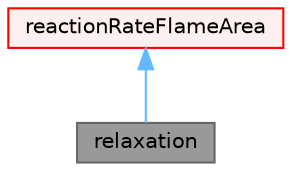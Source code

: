 digraph "relaxation"
{
 // LATEX_PDF_SIZE
  bgcolor="transparent";
  edge [fontname=Helvetica,fontsize=10,labelfontname=Helvetica,labelfontsize=10];
  node [fontname=Helvetica,fontsize=10,shape=box,height=0.2,width=0.4];
  Node1 [id="Node000001",label="relaxation",height=0.2,width=0.4,color="gray40", fillcolor="grey60", style="filled", fontcolor="black",tooltip="Consumption rate per unit of flame area obtained from a relaxation equation."];
  Node2 -> Node1 [id="edge1_Node000001_Node000002",dir="back",color="steelblue1",style="solid",tooltip=" "];
  Node2 [id="Node000002",label="reactionRateFlameArea",height=0.2,width=0.4,color="red", fillcolor="#FFF0F0", style="filled",URL="$classFoam_1_1reactionRateFlameArea.html",tooltip="Abstract class for reaction rate per flame area unit."];
}
